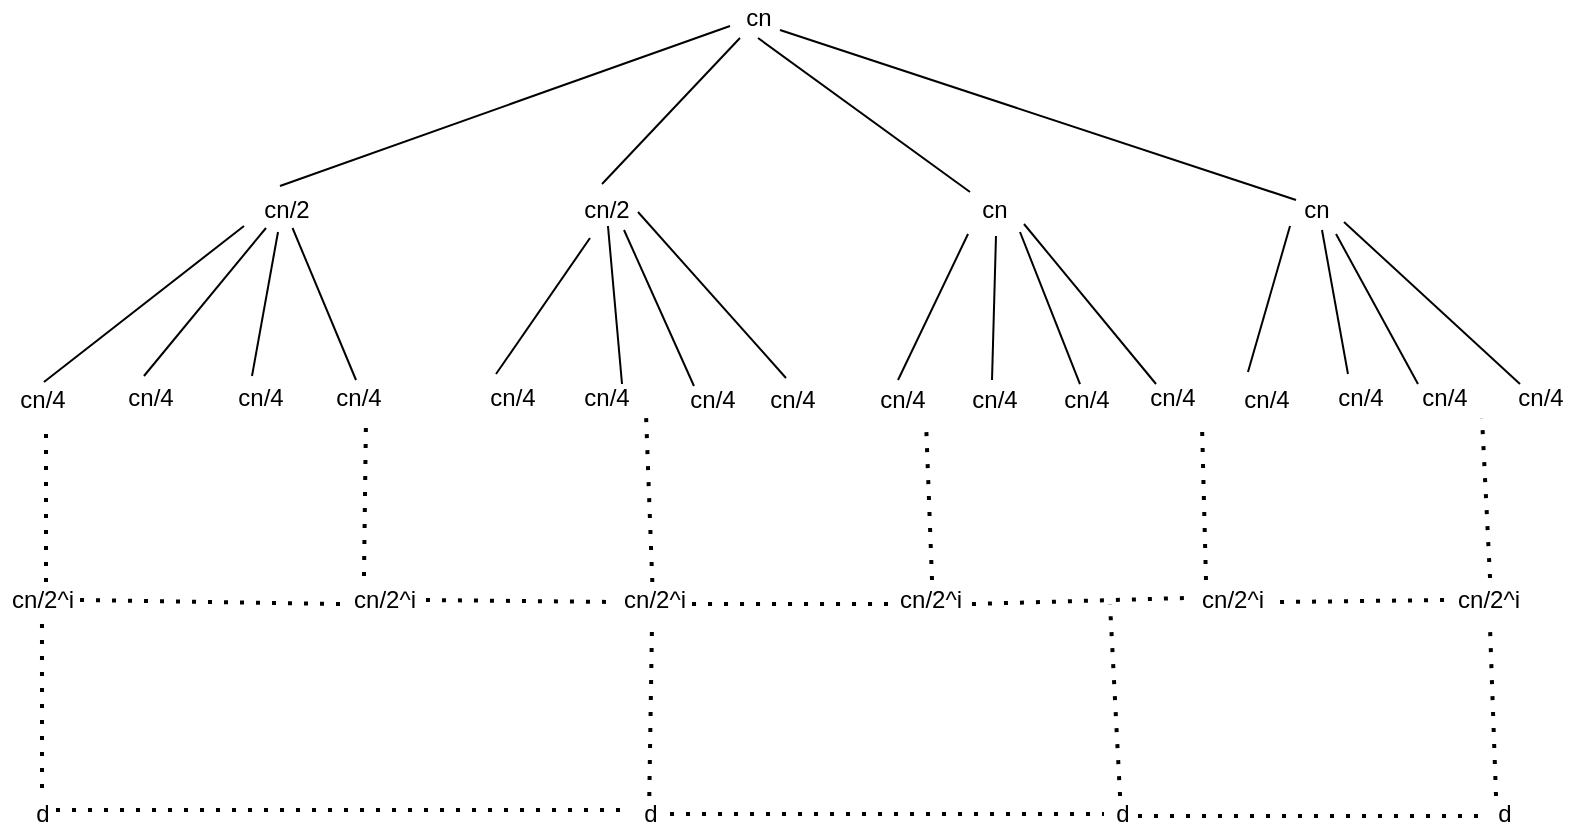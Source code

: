 <mxfile version="15.8.8" type="device"><diagram id="K62n44eM9Y2nYq1X-79U" name="Page-1"><mxGraphModel dx="1422" dy="794" grid="0" gridSize="10" guides="1" tooltips="1" connect="1" arrows="1" fold="1" page="1" pageScale="1" pageWidth="827" pageHeight="1169" math="0" shadow="0"><root><mxCell id="0"/><mxCell id="1" parent="0"/><mxCell id="aBNtio6n_VBMF14rPpzL-1" value="cn" style="text;html=1;align=center;verticalAlign=middle;resizable=0;points=[];autosize=1;strokeColor=none;fillColor=none;" vertex="1" parent="1"><mxGeometry x="402" y="34" width="23" height="18" as="geometry"/></mxCell><mxCell id="aBNtio6n_VBMF14rPpzL-2" value="cn/2" style="text;html=1;align=center;verticalAlign=middle;resizable=0;points=[];autosize=1;strokeColor=none;fillColor=none;" vertex="1" parent="1"><mxGeometry x="161" y="130" width="33" height="18" as="geometry"/></mxCell><mxCell id="aBNtio6n_VBMF14rPpzL-3" value="cn/2" style="text;html=1;align=center;verticalAlign=middle;resizable=0;points=[];autosize=1;strokeColor=none;fillColor=none;" vertex="1" parent="1"><mxGeometry x="321" y="130" width="33" height="18" as="geometry"/></mxCell><mxCell id="aBNtio6n_VBMF14rPpzL-4" value="cn" style="text;html=1;align=center;verticalAlign=middle;resizable=0;points=[];autosize=1;strokeColor=none;fillColor=none;" vertex="1" parent="1"><mxGeometry x="520" y="130" width="23" height="18" as="geometry"/></mxCell><mxCell id="aBNtio6n_VBMF14rPpzL-5" value="cn" style="text;html=1;align=center;verticalAlign=middle;resizable=0;points=[];autosize=1;strokeColor=none;fillColor=none;" vertex="1" parent="1"><mxGeometry x="681" y="130" width="23" height="18" as="geometry"/></mxCell><mxCell id="aBNtio6n_VBMF14rPpzL-6" value="cn/4" style="text;html=1;align=center;verticalAlign=middle;resizable=0;points=[];autosize=1;strokeColor=none;fillColor=none;" vertex="1" parent="1"><mxGeometry x="39" y="225" width="33" height="18" as="geometry"/></mxCell><mxCell id="aBNtio6n_VBMF14rPpzL-7" value="cn/4" style="text;html=1;align=center;verticalAlign=middle;resizable=0;points=[];autosize=1;strokeColor=none;fillColor=none;" vertex="1" parent="1"><mxGeometry x="93" y="224" width="33" height="18" as="geometry"/></mxCell><mxCell id="aBNtio6n_VBMF14rPpzL-8" value="cn/4" style="text;html=1;align=center;verticalAlign=middle;resizable=0;points=[];autosize=1;strokeColor=none;fillColor=none;" vertex="1" parent="1"><mxGeometry x="148" y="224" width="33" height="18" as="geometry"/></mxCell><mxCell id="aBNtio6n_VBMF14rPpzL-9" value="cn/4" style="text;html=1;align=center;verticalAlign=middle;resizable=0;points=[];autosize=1;strokeColor=none;fillColor=none;" vertex="1" parent="1"><mxGeometry x="197" y="224" width="33" height="18" as="geometry"/></mxCell><mxCell id="aBNtio6n_VBMF14rPpzL-10" value="cn/4" style="text;html=1;align=center;verticalAlign=middle;resizable=0;points=[];autosize=1;strokeColor=none;fillColor=none;" vertex="1" parent="1"><mxGeometry x="274" y="224" width="33" height="18" as="geometry"/></mxCell><mxCell id="aBNtio6n_VBMF14rPpzL-11" value="cn/4" style="text;html=1;align=center;verticalAlign=middle;resizable=0;points=[];autosize=1;strokeColor=none;fillColor=none;" vertex="1" parent="1"><mxGeometry x="321" y="224" width="33" height="18" as="geometry"/></mxCell><mxCell id="aBNtio6n_VBMF14rPpzL-12" value="cn/4" style="text;html=1;align=center;verticalAlign=middle;resizable=0;points=[];autosize=1;strokeColor=none;fillColor=none;" vertex="1" parent="1"><mxGeometry x="374" y="225" width="33" height="18" as="geometry"/></mxCell><mxCell id="aBNtio6n_VBMF14rPpzL-13" value="cn/4" style="text;html=1;align=center;verticalAlign=middle;resizable=0;points=[];autosize=1;strokeColor=none;fillColor=none;" vertex="1" parent="1"><mxGeometry x="414" y="225" width="33" height="18" as="geometry"/></mxCell><mxCell id="aBNtio6n_VBMF14rPpzL-14" value="cn/4" style="text;html=1;align=center;verticalAlign=middle;resizable=0;points=[];autosize=1;strokeColor=none;fillColor=none;" vertex="1" parent="1"><mxGeometry x="469" y="225" width="33" height="18" as="geometry"/></mxCell><mxCell id="aBNtio6n_VBMF14rPpzL-15" value="cn/4" style="text;html=1;align=center;verticalAlign=middle;resizable=0;points=[];autosize=1;strokeColor=none;fillColor=none;" vertex="1" parent="1"><mxGeometry x="515" y="225" width="33" height="18" as="geometry"/></mxCell><mxCell id="aBNtio6n_VBMF14rPpzL-16" value="cn/4" style="text;html=1;align=center;verticalAlign=middle;resizable=0;points=[];autosize=1;strokeColor=none;fillColor=none;" vertex="1" parent="1"><mxGeometry x="561" y="225" width="33" height="18" as="geometry"/></mxCell><mxCell id="aBNtio6n_VBMF14rPpzL-17" value="cn/4" style="text;html=1;align=center;verticalAlign=middle;resizable=0;points=[];autosize=1;strokeColor=none;fillColor=none;" vertex="1" parent="1"><mxGeometry x="604" y="224" width="33" height="18" as="geometry"/></mxCell><mxCell id="aBNtio6n_VBMF14rPpzL-18" value="cn/4" style="text;html=1;align=center;verticalAlign=middle;resizable=0;points=[];autosize=1;strokeColor=none;fillColor=none;" vertex="1" parent="1"><mxGeometry x="651" y="225" width="33" height="18" as="geometry"/></mxCell><mxCell id="aBNtio6n_VBMF14rPpzL-19" value="cn/4" style="text;html=1;align=center;verticalAlign=middle;resizable=0;points=[];autosize=1;strokeColor=none;fillColor=none;" vertex="1" parent="1"><mxGeometry x="698" y="224" width="33" height="18" as="geometry"/></mxCell><mxCell id="aBNtio6n_VBMF14rPpzL-20" value="cn/4" style="text;html=1;align=center;verticalAlign=middle;resizable=0;points=[];autosize=1;strokeColor=none;fillColor=none;" vertex="1" parent="1"><mxGeometry x="740" y="224" width="33" height="18" as="geometry"/></mxCell><mxCell id="aBNtio6n_VBMF14rPpzL-21" value="cn/4" style="text;html=1;align=center;verticalAlign=middle;resizable=0;points=[];autosize=1;strokeColor=none;fillColor=none;" vertex="1" parent="1"><mxGeometry x="788" y="224" width="33" height="18" as="geometry"/></mxCell><mxCell id="aBNtio6n_VBMF14rPpzL-22" value="" style="endArrow=none;html=1;rounded=0;exitX=0.455;exitY=-0.222;exitDx=0;exitDy=0;exitPerimeter=0;entryX=0.13;entryY=1.056;entryDx=0;entryDy=0;entryPerimeter=0;" edge="1" parent="1" source="aBNtio6n_VBMF14rPpzL-3" target="aBNtio6n_VBMF14rPpzL-1"><mxGeometry width="50" height="50" relative="1" as="geometry"><mxPoint x="387" y="431" as="sourcePoint"/><mxPoint x="437" y="381" as="targetPoint"/></mxGeometry></mxCell><mxCell id="aBNtio6n_VBMF14rPpzL-23" value="" style="endArrow=none;html=1;rounded=0;exitX=0;exitY=0;exitDx=0;exitDy=0;exitPerimeter=0;" edge="1" parent="1" source="aBNtio6n_VBMF14rPpzL-4"><mxGeometry width="50" height="50" relative="1" as="geometry"><mxPoint x="346.015" y="136.004" as="sourcePoint"/><mxPoint x="414" y="53" as="targetPoint"/></mxGeometry></mxCell><mxCell id="aBNtio6n_VBMF14rPpzL-24" value="" style="endArrow=none;html=1;rounded=0;exitX=0.087;exitY=0.222;exitDx=0;exitDy=0;exitPerimeter=0;entryX=1;entryY=0.833;entryDx=0;entryDy=0;entryPerimeter=0;" edge="1" parent="1" source="aBNtio6n_VBMF14rPpzL-5" target="aBNtio6n_VBMF14rPpzL-1"><mxGeometry width="50" height="50" relative="1" as="geometry"><mxPoint x="356.015" y="146.004" as="sourcePoint"/><mxPoint x="424.99" y="73.008" as="targetPoint"/></mxGeometry></mxCell><mxCell id="aBNtio6n_VBMF14rPpzL-25" value="" style="endArrow=none;html=1;rounded=0;exitX=0.424;exitY=-0.167;exitDx=0;exitDy=0;exitPerimeter=0;entryX=-0.087;entryY=0.722;entryDx=0;entryDy=0;entryPerimeter=0;" edge="1" parent="1" source="aBNtio6n_VBMF14rPpzL-2" target="aBNtio6n_VBMF14rPpzL-1"><mxGeometry width="50" height="50" relative="1" as="geometry"><mxPoint x="366.015" y="156.004" as="sourcePoint"/><mxPoint x="434.99" y="83.008" as="targetPoint"/></mxGeometry></mxCell><mxCell id="aBNtio6n_VBMF14rPpzL-26" value="" style="endArrow=none;html=1;rounded=0;exitX=0.545;exitY=0;exitDx=0;exitDy=0;exitPerimeter=0;entryX=-0.121;entryY=0.944;entryDx=0;entryDy=0;entryPerimeter=0;" edge="1" parent="1" source="aBNtio6n_VBMF14rPpzL-6" target="aBNtio6n_VBMF14rPpzL-2"><mxGeometry width="50" height="50" relative="1" as="geometry"><mxPoint x="376.015" y="166.004" as="sourcePoint"/><mxPoint x="444.99" y="93.008" as="targetPoint"/></mxGeometry></mxCell><mxCell id="aBNtio6n_VBMF14rPpzL-27" value="" style="endArrow=none;html=1;rounded=0;exitX=0.424;exitY=-0.111;exitDx=0;exitDy=0;exitPerimeter=0;entryX=0.212;entryY=1;entryDx=0;entryDy=0;entryPerimeter=0;" edge="1" parent="1" source="aBNtio6n_VBMF14rPpzL-7" target="aBNtio6n_VBMF14rPpzL-2"><mxGeometry width="50" height="50" relative="1" as="geometry"><mxPoint x="386.015" y="176.004" as="sourcePoint"/><mxPoint x="454.99" y="103.008" as="targetPoint"/></mxGeometry></mxCell><mxCell id="aBNtio6n_VBMF14rPpzL-28" value="" style="endArrow=none;html=1;rounded=0;exitX=0.394;exitY=-0.111;exitDx=0;exitDy=0;exitPerimeter=0;entryX=0.394;entryY=1.111;entryDx=0;entryDy=0;entryPerimeter=0;" edge="1" parent="1" source="aBNtio6n_VBMF14rPpzL-8" target="aBNtio6n_VBMF14rPpzL-2"><mxGeometry width="50" height="50" relative="1" as="geometry"><mxPoint x="396.015" y="186.004" as="sourcePoint"/><mxPoint x="464.99" y="113.008" as="targetPoint"/></mxGeometry></mxCell><mxCell id="aBNtio6n_VBMF14rPpzL-29" value="" style="endArrow=none;html=1;rounded=0;exitX=0.485;exitY=0;exitDx=0;exitDy=0;exitPerimeter=0;" edge="1" parent="1" source="aBNtio6n_VBMF14rPpzL-9" target="aBNtio6n_VBMF14rPpzL-2"><mxGeometry width="50" height="50" relative="1" as="geometry"><mxPoint x="406.015" y="196.004" as="sourcePoint"/><mxPoint x="474.99" y="123.008" as="targetPoint"/></mxGeometry></mxCell><mxCell id="aBNtio6n_VBMF14rPpzL-30" value="" style="endArrow=none;html=1;rounded=0;exitX=0.273;exitY=-0.167;exitDx=0;exitDy=0;exitPerimeter=0;entryX=0.273;entryY=1.278;entryDx=0;entryDy=0;entryPerimeter=0;" edge="1" parent="1" source="aBNtio6n_VBMF14rPpzL-10" target="aBNtio6n_VBMF14rPpzL-3"><mxGeometry width="50" height="50" relative="1" as="geometry"><mxPoint x="416.015" y="206.004" as="sourcePoint"/><mxPoint x="484.99" y="133.008" as="targetPoint"/></mxGeometry></mxCell><mxCell id="aBNtio6n_VBMF14rPpzL-31" value="" style="endArrow=none;html=1;rounded=0;exitX=0.758;exitY=0.111;exitDx=0;exitDy=0;exitPerimeter=0;entryX=0.545;entryY=0.944;entryDx=0;entryDy=0;entryPerimeter=0;" edge="1" parent="1" source="aBNtio6n_VBMF14rPpzL-11" target="aBNtio6n_VBMF14rPpzL-3"><mxGeometry width="50" height="50" relative="1" as="geometry"><mxPoint x="426.015" y="216.004" as="sourcePoint"/><mxPoint x="494.99" y="143.008" as="targetPoint"/></mxGeometry></mxCell><mxCell id="aBNtio6n_VBMF14rPpzL-32" value="" style="endArrow=none;html=1;rounded=0;exitX=0.242;exitY=0.111;exitDx=0;exitDy=0;exitPerimeter=0;entryX=0.788;entryY=1.056;entryDx=0;entryDy=0;entryPerimeter=0;" edge="1" parent="1" source="aBNtio6n_VBMF14rPpzL-12" target="aBNtio6n_VBMF14rPpzL-3"><mxGeometry width="50" height="50" relative="1" as="geometry"><mxPoint x="436.015" y="226.004" as="sourcePoint"/><mxPoint x="504.99" y="153.008" as="targetPoint"/></mxGeometry></mxCell><mxCell id="aBNtio6n_VBMF14rPpzL-33" value="" style="endArrow=none;html=1;rounded=0;exitX=0.424;exitY=-0.111;exitDx=0;exitDy=0;exitPerimeter=0;entryX=1;entryY=0.556;entryDx=0;entryDy=0;entryPerimeter=0;" edge="1" parent="1" source="aBNtio6n_VBMF14rPpzL-13" target="aBNtio6n_VBMF14rPpzL-3"><mxGeometry width="50" height="50" relative="1" as="geometry"><mxPoint x="446.015" y="236.004" as="sourcePoint"/><mxPoint x="514.99" y="163.008" as="targetPoint"/></mxGeometry></mxCell><mxCell id="aBNtio6n_VBMF14rPpzL-34" value="" style="endArrow=none;html=1;rounded=0;exitX=0.455;exitY=-0.056;exitDx=0;exitDy=0;exitPerimeter=0;entryX=-0.043;entryY=1.167;entryDx=0;entryDy=0;entryPerimeter=0;" edge="1" parent="1" source="aBNtio6n_VBMF14rPpzL-14" target="aBNtio6n_VBMF14rPpzL-4"><mxGeometry width="50" height="50" relative="1" as="geometry"><mxPoint x="456.015" y="246.004" as="sourcePoint"/><mxPoint x="524.99" y="173.008" as="targetPoint"/></mxGeometry></mxCell><mxCell id="aBNtio6n_VBMF14rPpzL-35" value="" style="endArrow=none;html=1;rounded=0;exitX=0.485;exitY=-0.056;exitDx=0;exitDy=0;exitPerimeter=0;entryX=0.565;entryY=1.222;entryDx=0;entryDy=0;entryPerimeter=0;" edge="1" parent="1" source="aBNtio6n_VBMF14rPpzL-15" target="aBNtio6n_VBMF14rPpzL-4"><mxGeometry width="50" height="50" relative="1" as="geometry"><mxPoint x="466.015" y="256.004" as="sourcePoint"/><mxPoint x="534.99" y="183.008" as="targetPoint"/></mxGeometry></mxCell><mxCell id="aBNtio6n_VBMF14rPpzL-36" value="" style="endArrow=none;html=1;rounded=0;exitX=0.424;exitY=0.056;exitDx=0;exitDy=0;exitPerimeter=0;entryX=1.087;entryY=1.111;entryDx=0;entryDy=0;entryPerimeter=0;" edge="1" parent="1" source="aBNtio6n_VBMF14rPpzL-16" target="aBNtio6n_VBMF14rPpzL-4"><mxGeometry width="50" height="50" relative="1" as="geometry"><mxPoint x="476.015" y="266.004" as="sourcePoint"/><mxPoint x="544.99" y="193.008" as="targetPoint"/></mxGeometry></mxCell><mxCell id="aBNtio6n_VBMF14rPpzL-37" value="" style="endArrow=none;html=1;rounded=0;exitX=0.273;exitY=0.111;exitDx=0;exitDy=0;exitPerimeter=0;entryX=1.174;entryY=0.889;entryDx=0;entryDy=0;entryPerimeter=0;" edge="1" parent="1" source="aBNtio6n_VBMF14rPpzL-17" target="aBNtio6n_VBMF14rPpzL-4"><mxGeometry width="50" height="50" relative="1" as="geometry"><mxPoint x="486.015" y="276.004" as="sourcePoint"/><mxPoint x="554.99" y="203.008" as="targetPoint"/></mxGeometry></mxCell><mxCell id="aBNtio6n_VBMF14rPpzL-38" value="" style="endArrow=none;html=1;rounded=0;exitX=0.242;exitY=-0.278;exitDx=0;exitDy=0;exitPerimeter=0;entryX=-0.043;entryY=0.944;entryDx=0;entryDy=0;entryPerimeter=0;" edge="1" parent="1" source="aBNtio6n_VBMF14rPpzL-18" target="aBNtio6n_VBMF14rPpzL-5"><mxGeometry width="50" height="50" relative="1" as="geometry"><mxPoint x="496.015" y="286.004" as="sourcePoint"/><mxPoint x="564.99" y="213.008" as="targetPoint"/></mxGeometry></mxCell><mxCell id="aBNtio6n_VBMF14rPpzL-39" value="" style="endArrow=none;html=1;rounded=0;exitX=0.333;exitY=-0.167;exitDx=0;exitDy=0;exitPerimeter=0;entryX=0.652;entryY=1.056;entryDx=0;entryDy=0;entryPerimeter=0;" edge="1" parent="1" source="aBNtio6n_VBMF14rPpzL-19" target="aBNtio6n_VBMF14rPpzL-5"><mxGeometry width="50" height="50" relative="1" as="geometry"><mxPoint x="506.015" y="296.004" as="sourcePoint"/><mxPoint x="574.99" y="223.008" as="targetPoint"/></mxGeometry></mxCell><mxCell id="aBNtio6n_VBMF14rPpzL-40" value="" style="endArrow=none;html=1;rounded=0;exitX=0.121;exitY=0.111;exitDx=0;exitDy=0;exitPerimeter=0;entryX=0.957;entryY=1.167;entryDx=0;entryDy=0;entryPerimeter=0;" edge="1" parent="1" source="aBNtio6n_VBMF14rPpzL-20" target="aBNtio6n_VBMF14rPpzL-5"><mxGeometry width="50" height="50" relative="1" as="geometry"><mxPoint x="516.015" y="306.004" as="sourcePoint"/><mxPoint x="584.99" y="233.008" as="targetPoint"/></mxGeometry></mxCell><mxCell id="aBNtio6n_VBMF14rPpzL-42" value="" style="endArrow=none;html=1;rounded=0;exitX=0.212;exitY=0.111;exitDx=0;exitDy=0;exitPerimeter=0;entryX=1.13;entryY=0.833;entryDx=0;entryDy=0;entryPerimeter=0;" edge="1" parent="1" source="aBNtio6n_VBMF14rPpzL-21" target="aBNtio6n_VBMF14rPpzL-5"><mxGeometry width="50" height="50" relative="1" as="geometry"><mxPoint x="526.015" y="316.004" as="sourcePoint"/><mxPoint x="594.99" y="243.008" as="targetPoint"/></mxGeometry></mxCell><mxCell id="aBNtio6n_VBMF14rPpzL-43" value="" style="endArrow=none;dashed=1;html=1;dashPattern=1 3;strokeWidth=2;rounded=0;entryX=0.576;entryY=1.222;entryDx=0;entryDy=0;entryPerimeter=0;" edge="1" parent="1" target="aBNtio6n_VBMF14rPpzL-6"><mxGeometry width="50" height="50" relative="1" as="geometry"><mxPoint x="58" y="325" as="sourcePoint"/><mxPoint x="437" y="381" as="targetPoint"/></mxGeometry></mxCell><mxCell id="aBNtio6n_VBMF14rPpzL-44" value="cn/2^i" style="text;html=1;align=center;verticalAlign=middle;resizable=0;points=[];autosize=1;strokeColor=none;fillColor=none;" vertex="1" parent="1"><mxGeometry x="35" y="325" width="41" height="18" as="geometry"/></mxCell><mxCell id="aBNtio6n_VBMF14rPpzL-46" value="cn/2^i" style="text;html=1;align=center;verticalAlign=middle;resizable=0;points=[];autosize=1;strokeColor=none;fillColor=none;" vertex="1" parent="1"><mxGeometry x="206" y="325" width="41" height="18" as="geometry"/></mxCell><mxCell id="aBNtio6n_VBMF14rPpzL-48" value="cn/2^i" style="text;html=1;align=center;verticalAlign=middle;resizable=0;points=[];autosize=1;strokeColor=none;fillColor=none;" vertex="1" parent="1"><mxGeometry x="341" y="325" width="41" height="18" as="geometry"/></mxCell><mxCell id="aBNtio6n_VBMF14rPpzL-49" value="cn/2^i" style="text;html=1;align=center;verticalAlign=middle;resizable=0;points=[];autosize=1;strokeColor=none;fillColor=none;" vertex="1" parent="1"><mxGeometry x="479" y="325" width="41" height="18" as="geometry"/></mxCell><mxCell id="aBNtio6n_VBMF14rPpzL-50" value="cn/2^i" style="text;html=1;align=center;verticalAlign=middle;resizable=0;points=[];autosize=1;strokeColor=none;fillColor=none;" vertex="1" parent="1"><mxGeometry x="630" y="325" width="41" height="18" as="geometry"/></mxCell><mxCell id="aBNtio6n_VBMF14rPpzL-51" value="cn/2^i" style="text;html=1;align=center;verticalAlign=middle;resizable=0;points=[];autosize=1;strokeColor=none;fillColor=none;" vertex="1" parent="1"><mxGeometry x="758" y="325" width="41" height="18" as="geometry"/></mxCell><mxCell id="aBNtio6n_VBMF14rPpzL-52" value="" style="endArrow=none;dashed=1;html=1;dashPattern=1 3;strokeWidth=2;rounded=0;entryX=0.636;entryY=1.111;entryDx=0;entryDy=0;entryPerimeter=0;exitX=0.268;exitY=-0.167;exitDx=0;exitDy=0;exitPerimeter=0;" edge="1" parent="1" source="aBNtio6n_VBMF14rPpzL-46" target="aBNtio6n_VBMF14rPpzL-9"><mxGeometry width="50" height="50" relative="1" as="geometry"><mxPoint x="387" y="431" as="sourcePoint"/><mxPoint x="437" y="381" as="targetPoint"/></mxGeometry></mxCell><mxCell id="aBNtio6n_VBMF14rPpzL-53" value="" style="endArrow=none;dashed=1;html=1;dashPattern=1 3;strokeWidth=2;rounded=0;entryX=1.121;entryY=0.944;entryDx=0;entryDy=0;entryPerimeter=0;" edge="1" parent="1" source="aBNtio6n_VBMF14rPpzL-48" target="aBNtio6n_VBMF14rPpzL-11"><mxGeometry width="50" height="50" relative="1" as="geometry"><mxPoint x="226.988" y="331.994" as="sourcePoint"/><mxPoint x="227.988" y="253.998" as="targetPoint"/></mxGeometry></mxCell><mxCell id="aBNtio6n_VBMF14rPpzL-54" value="" style="endArrow=none;dashed=1;html=1;dashPattern=1 3;strokeWidth=2;rounded=0;entryX=0.879;entryY=1.111;entryDx=0;entryDy=0;entryPerimeter=0;exitX=0.537;exitY=-0.056;exitDx=0;exitDy=0;exitPerimeter=0;" edge="1" parent="1" source="aBNtio6n_VBMF14rPpzL-49" target="aBNtio6n_VBMF14rPpzL-14"><mxGeometry width="50" height="50" relative="1" as="geometry"><mxPoint x="236.988" y="341.994" as="sourcePoint"/><mxPoint x="237.988" y="263.998" as="targetPoint"/></mxGeometry></mxCell><mxCell id="aBNtio6n_VBMF14rPpzL-55" value="" style="endArrow=none;dashed=1;html=1;dashPattern=1 3;strokeWidth=2;rounded=0;entryX=0.97;entryY=1.278;entryDx=0;entryDy=0;entryPerimeter=0;exitX=0.195;exitY=-0.056;exitDx=0;exitDy=0;exitPerimeter=0;" edge="1" parent="1" source="aBNtio6n_VBMF14rPpzL-50" target="aBNtio6n_VBMF14rPpzL-17"><mxGeometry width="50" height="50" relative="1" as="geometry"><mxPoint x="246.988" y="351.994" as="sourcePoint"/><mxPoint x="247.988" y="273.998" as="targetPoint"/></mxGeometry></mxCell><mxCell id="aBNtio6n_VBMF14rPpzL-56" value="" style="endArrow=none;dashed=1;html=1;dashPattern=1 3;strokeWidth=2;rounded=0;entryX=1.091;entryY=1.056;entryDx=0;entryDy=0;entryPerimeter=0;exitX=0.537;exitY=-0.111;exitDx=0;exitDy=0;exitPerimeter=0;" edge="1" parent="1" source="aBNtio6n_VBMF14rPpzL-51" target="aBNtio6n_VBMF14rPpzL-20"><mxGeometry width="50" height="50" relative="1" as="geometry"><mxPoint x="256.988" y="361.994" as="sourcePoint"/><mxPoint x="257.988" y="283.998" as="targetPoint"/></mxGeometry></mxCell><mxCell id="aBNtio6n_VBMF14rPpzL-57" value="" style="endArrow=none;dashed=1;html=1;dashPattern=1 3;strokeWidth=2;rounded=0;exitX=0.976;exitY=0.5;exitDx=0;exitDy=0;exitPerimeter=0;entryX=-0.024;entryY=0.611;entryDx=0;entryDy=0;entryPerimeter=0;" edge="1" parent="1" source="aBNtio6n_VBMF14rPpzL-44" target="aBNtio6n_VBMF14rPpzL-46"><mxGeometry width="50" height="50" relative="1" as="geometry"><mxPoint x="387" y="431" as="sourcePoint"/><mxPoint x="437" y="381" as="targetPoint"/></mxGeometry></mxCell><mxCell id="aBNtio6n_VBMF14rPpzL-58" value="" style="endArrow=none;dashed=1;html=1;dashPattern=1 3;strokeWidth=2;rounded=0;entryX=0.049;entryY=0.556;entryDx=0;entryDy=0;entryPerimeter=0;exitX=1.024;exitY=0.5;exitDx=0;exitDy=0;exitPerimeter=0;" edge="1" parent="1" source="aBNtio6n_VBMF14rPpzL-46" target="aBNtio6n_VBMF14rPpzL-48"><mxGeometry width="50" height="50" relative="1" as="geometry"><mxPoint x="266.988" y="371.994" as="sourcePoint"/><mxPoint x="267.988" y="293.998" as="targetPoint"/></mxGeometry></mxCell><mxCell id="aBNtio6n_VBMF14rPpzL-59" value="" style="endArrow=none;dashed=1;html=1;dashPattern=1 3;strokeWidth=2;rounded=0;entryX=0;entryY=0.611;entryDx=0;entryDy=0;entryPerimeter=0;exitX=0.976;exitY=0.611;exitDx=0;exitDy=0;exitPerimeter=0;" edge="1" parent="1" source="aBNtio6n_VBMF14rPpzL-48" target="aBNtio6n_VBMF14rPpzL-49"><mxGeometry width="50" height="50" relative="1" as="geometry"><mxPoint x="276.988" y="381.994" as="sourcePoint"/><mxPoint x="277.988" y="303.998" as="targetPoint"/></mxGeometry></mxCell><mxCell id="aBNtio6n_VBMF14rPpzL-60" value="" style="endArrow=none;dashed=1;html=1;dashPattern=1 3;strokeWidth=2;rounded=0;entryX=-0.049;entryY=0.444;entryDx=0;entryDy=0;entryPerimeter=0;exitX=1.024;exitY=0.611;exitDx=0;exitDy=0;exitPerimeter=0;" edge="1" parent="1" source="aBNtio6n_VBMF14rPpzL-49" target="aBNtio6n_VBMF14rPpzL-50"><mxGeometry width="50" height="50" relative="1" as="geometry"><mxPoint x="286.988" y="391.994" as="sourcePoint"/><mxPoint x="287.988" y="313.998" as="targetPoint"/></mxGeometry></mxCell><mxCell id="aBNtio6n_VBMF14rPpzL-61" value="" style="endArrow=none;dashed=1;html=1;dashPattern=1 3;strokeWidth=2;rounded=0;entryX=0.024;entryY=0.5;entryDx=0;entryDy=0;entryPerimeter=0;exitX=1.098;exitY=0.556;exitDx=0;exitDy=0;exitPerimeter=0;" edge="1" parent="1" source="aBNtio6n_VBMF14rPpzL-50" target="aBNtio6n_VBMF14rPpzL-51"><mxGeometry width="50" height="50" relative="1" as="geometry"><mxPoint x="296.988" y="401.994" as="sourcePoint"/><mxPoint x="297.988" y="323.998" as="targetPoint"/></mxGeometry></mxCell><mxCell id="aBNtio6n_VBMF14rPpzL-62" value="" style="endArrow=none;dashed=1;html=1;dashPattern=1 3;strokeWidth=2;rounded=0;entryX=0.512;entryY=0.944;entryDx=0;entryDy=0;entryPerimeter=0;" edge="1" parent="1" target="aBNtio6n_VBMF14rPpzL-44"><mxGeometry width="50" height="50" relative="1" as="geometry"><mxPoint x="56" y="428" as="sourcePoint"/><mxPoint x="307.988" y="333.998" as="targetPoint"/></mxGeometry></mxCell><mxCell id="aBNtio6n_VBMF14rPpzL-63" value="" style="endArrow=none;dashed=1;html=1;dashPattern=1 3;strokeWidth=2;rounded=0;entryX=0.488;entryY=1.167;entryDx=0;entryDy=0;entryPerimeter=0;" edge="1" parent="1" source="aBNtio6n_VBMF14rPpzL-65" target="aBNtio6n_VBMF14rPpzL-48"><mxGeometry width="50" height="50" relative="1" as="geometry"><mxPoint x="361" y="422" as="sourcePoint"/><mxPoint x="317.988" y="343.998" as="targetPoint"/></mxGeometry></mxCell><mxCell id="aBNtio6n_VBMF14rPpzL-64" value="d" style="text;html=1;align=center;verticalAlign=middle;resizable=0;points=[];autosize=1;strokeColor=none;fillColor=none;" vertex="1" parent="1"><mxGeometry x="47" y="432" width="17" height="18" as="geometry"/></mxCell><mxCell id="aBNtio6n_VBMF14rPpzL-65" value="d" style="text;html=1;align=center;verticalAlign=middle;resizable=0;points=[];autosize=1;strokeColor=none;fillColor=none;" vertex="1" parent="1"><mxGeometry x="351" y="432" width="17" height="18" as="geometry"/></mxCell><mxCell id="aBNtio6n_VBMF14rPpzL-66" value="d" style="text;html=1;align=center;verticalAlign=middle;resizable=0;points=[];autosize=1;strokeColor=none;fillColor=none;" vertex="1" parent="1"><mxGeometry x="587" y="432" width="17" height="18" as="geometry"/></mxCell><mxCell id="aBNtio6n_VBMF14rPpzL-67" value="d" style="text;html=1;align=center;verticalAlign=middle;resizable=0;points=[];autosize=1;strokeColor=none;fillColor=none;" vertex="1" parent="1"><mxGeometry x="778" y="432" width="17" height="18" as="geometry"/></mxCell><mxCell id="aBNtio6n_VBMF14rPpzL-68" value="" style="endArrow=none;dashed=1;html=1;dashPattern=1 3;strokeWidth=2;rounded=0;" edge="1" parent="1" source="aBNtio6n_VBMF14rPpzL-66"><mxGeometry width="50" height="50" relative="1" as="geometry"><mxPoint x="369.643" y="442" as="sourcePoint"/><mxPoint x="590" y="336" as="targetPoint"/></mxGeometry></mxCell><mxCell id="aBNtio6n_VBMF14rPpzL-69" value="" style="endArrow=none;dashed=1;html=1;dashPattern=1 3;strokeWidth=2;rounded=0;entryX=0.537;entryY=1.278;entryDx=0;entryDy=0;entryPerimeter=0;exitX=0.294;exitY=0;exitDx=0;exitDy=0;exitPerimeter=0;" edge="1" parent="1" source="aBNtio6n_VBMF14rPpzL-67" target="aBNtio6n_VBMF14rPpzL-51"><mxGeometry width="50" height="50" relative="1" as="geometry"><mxPoint x="379.643" y="452" as="sourcePoint"/><mxPoint x="381.008" y="366.006" as="targetPoint"/></mxGeometry></mxCell><mxCell id="aBNtio6n_VBMF14rPpzL-70" value="" style="endArrow=none;dashed=1;html=1;dashPattern=1 3;strokeWidth=2;rounded=0;entryX=-0.118;entryY=0.389;entryDx=0;entryDy=0;entryPerimeter=0;exitX=0.941;exitY=0.389;exitDx=0;exitDy=0;exitPerimeter=0;" edge="1" parent="1" source="aBNtio6n_VBMF14rPpzL-64" target="aBNtio6n_VBMF14rPpzL-65"><mxGeometry width="50" height="50" relative="1" as="geometry"><mxPoint x="389.643" y="462" as="sourcePoint"/><mxPoint x="391.008" y="376.006" as="targetPoint"/></mxGeometry></mxCell><mxCell id="aBNtio6n_VBMF14rPpzL-71" value="" style="endArrow=none;dashed=1;html=1;dashPattern=1 3;strokeWidth=2;rounded=0;exitX=1.118;exitY=0.5;exitDx=0;exitDy=0;exitPerimeter=0;" edge="1" parent="1" source="aBNtio6n_VBMF14rPpzL-65" target="aBNtio6n_VBMF14rPpzL-66"><mxGeometry width="50" height="50" relative="1" as="geometry"><mxPoint x="399.643" y="472" as="sourcePoint"/><mxPoint x="401.008" y="386.006" as="targetPoint"/></mxGeometry></mxCell><mxCell id="aBNtio6n_VBMF14rPpzL-72" value="" style="endArrow=none;dashed=1;html=1;dashPattern=1 3;strokeWidth=2;rounded=0;entryX=-0.176;entryY=0.556;entryDx=0;entryDy=0;entryPerimeter=0;exitX=1;exitY=0.556;exitDx=0;exitDy=0;exitPerimeter=0;" edge="1" parent="1" source="aBNtio6n_VBMF14rPpzL-66" target="aBNtio6n_VBMF14rPpzL-67"><mxGeometry width="50" height="50" relative="1" as="geometry"><mxPoint x="409.643" y="482" as="sourcePoint"/><mxPoint x="411.008" y="396.006" as="targetPoint"/></mxGeometry></mxCell></root></mxGraphModel></diagram></mxfile>